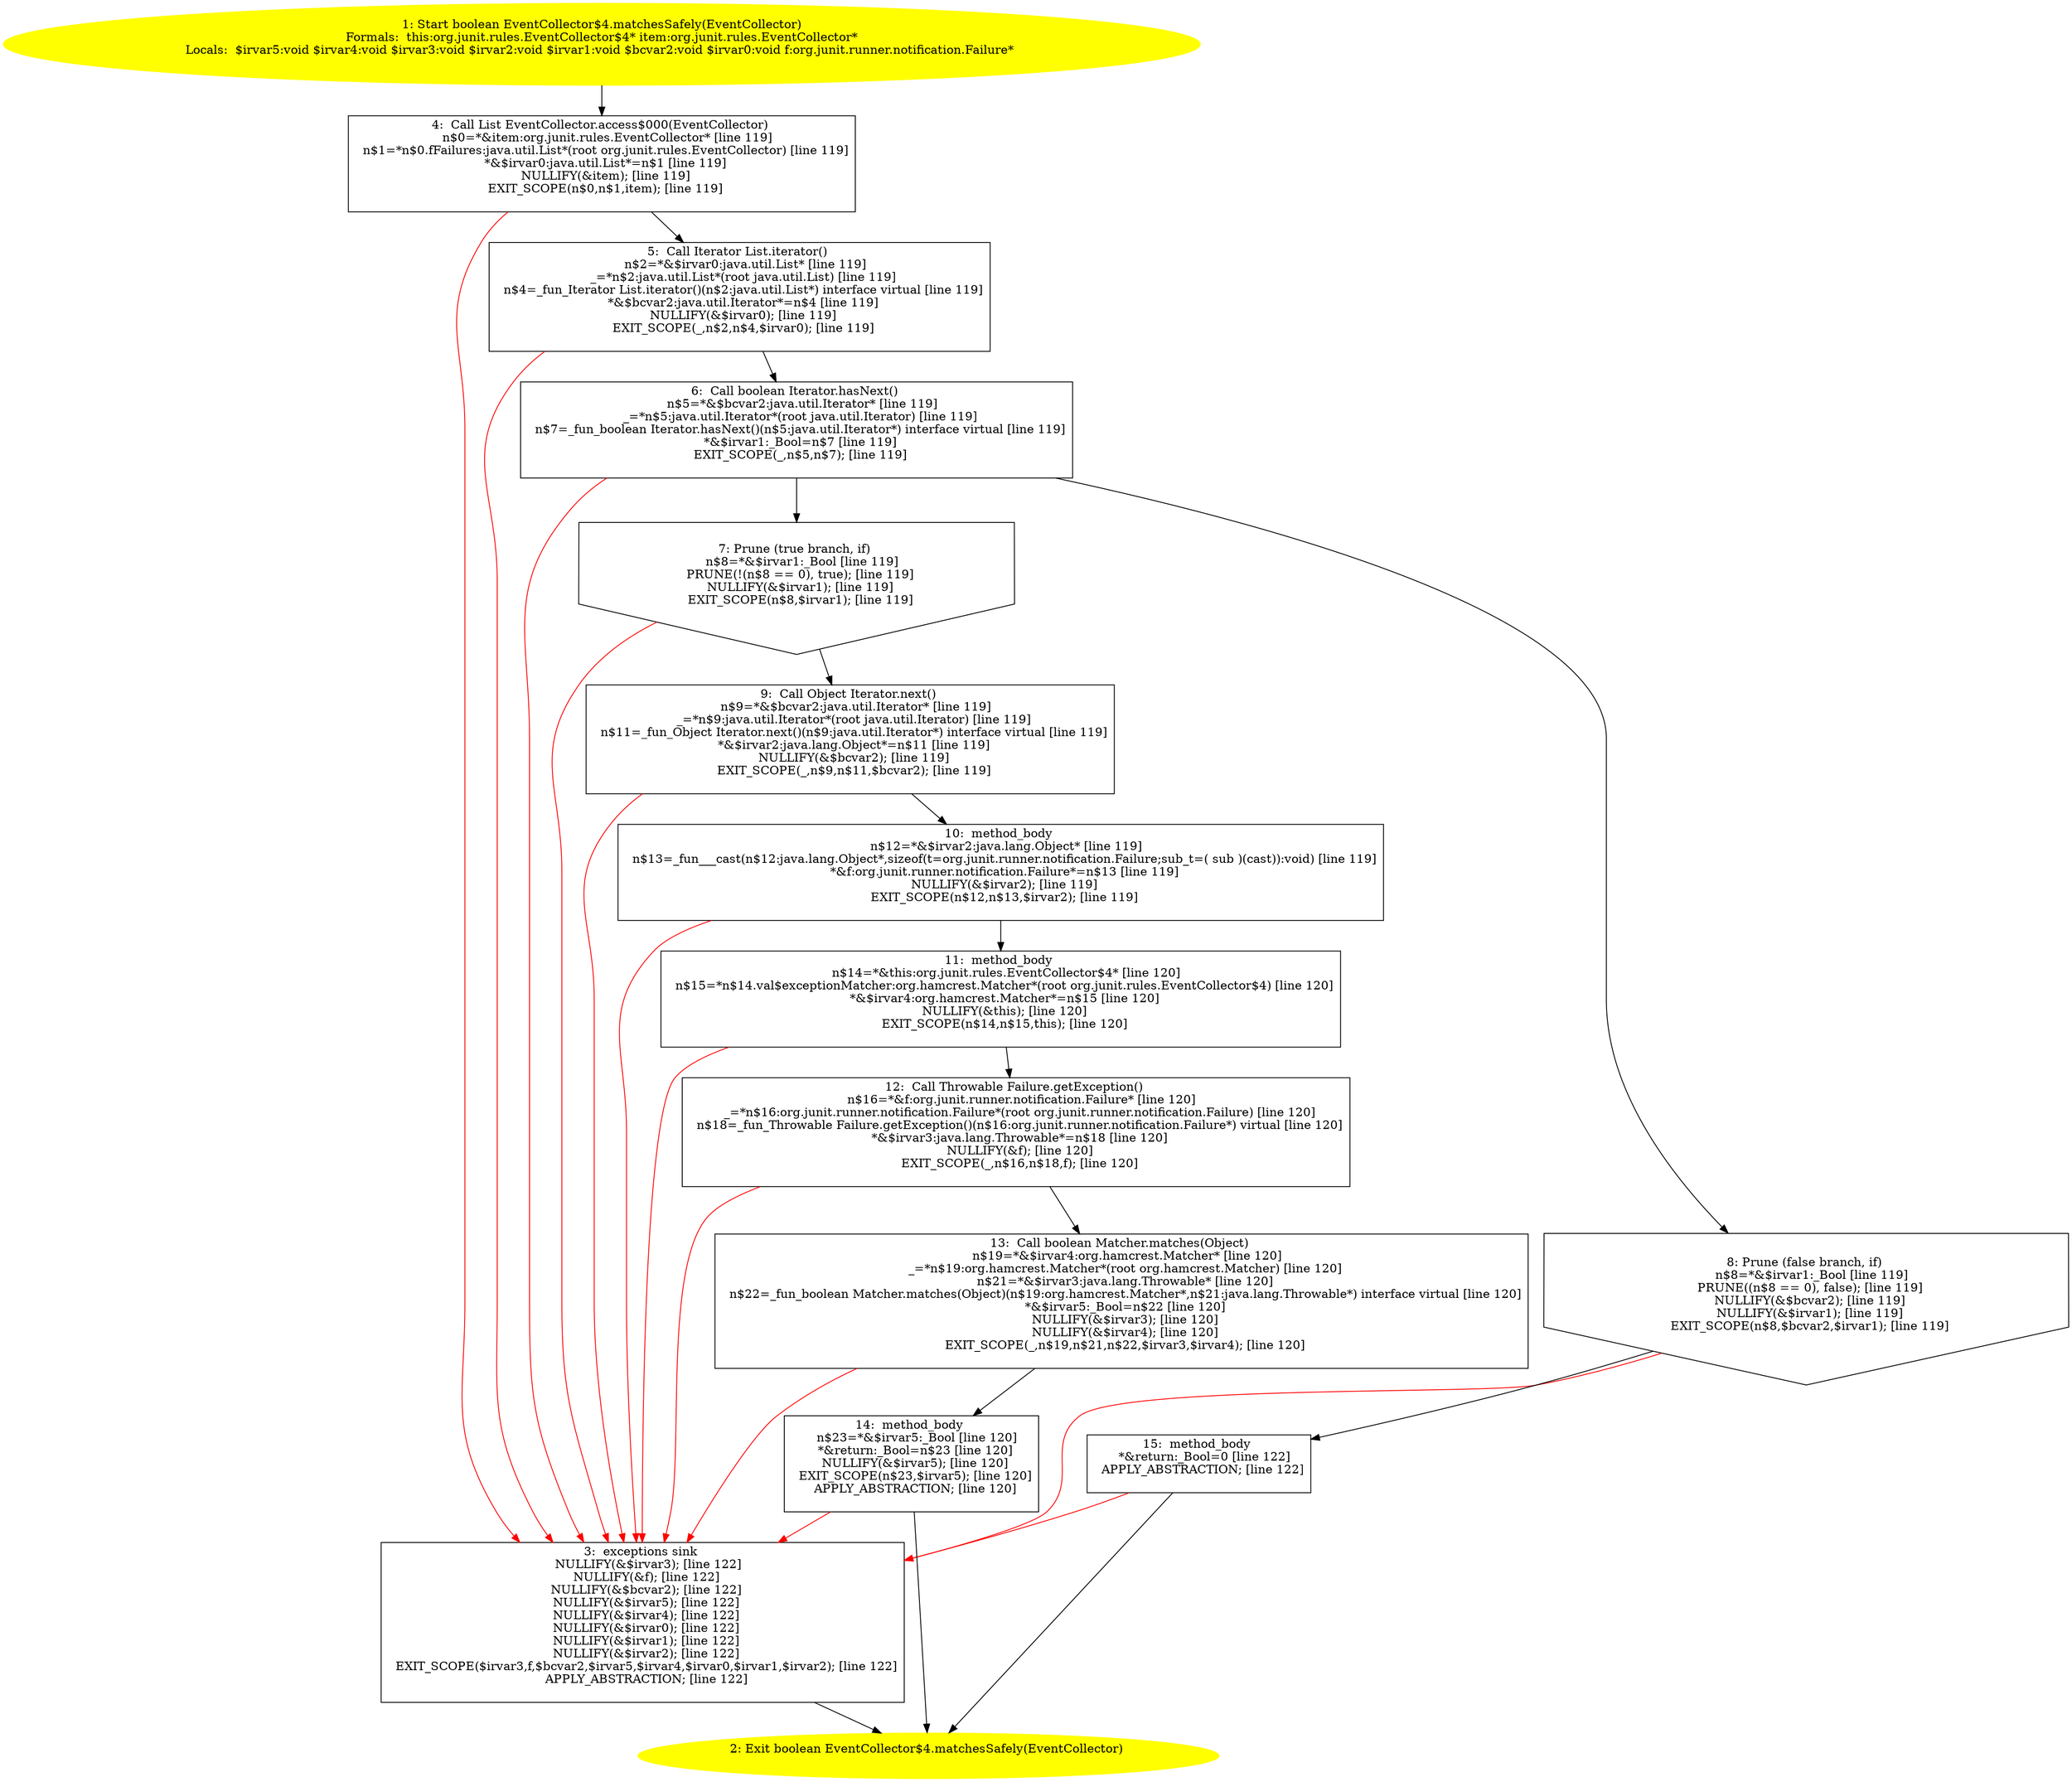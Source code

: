 /* @generated */
digraph cfg {
"org.junit.rules.EventCollector$4.matchesSafely(org.junit.rules.EventCollector):boolean.0492cde95a45a5378f8d34f9f30187ae_1" [label="1: Start boolean EventCollector$4.matchesSafely(EventCollector)\nFormals:  this:org.junit.rules.EventCollector$4* item:org.junit.rules.EventCollector*\nLocals:  $irvar5:void $irvar4:void $irvar3:void $irvar2:void $irvar1:void $bcvar2:void $irvar0:void f:org.junit.runner.notification.Failure* \n  " color=yellow style=filled]
	

	 "org.junit.rules.EventCollector$4.matchesSafely(org.junit.rules.EventCollector):boolean.0492cde95a45a5378f8d34f9f30187ae_1" -> "org.junit.rules.EventCollector$4.matchesSafely(org.junit.rules.EventCollector):boolean.0492cde95a45a5378f8d34f9f30187ae_4" ;
"org.junit.rules.EventCollector$4.matchesSafely(org.junit.rules.EventCollector):boolean.0492cde95a45a5378f8d34f9f30187ae_2" [label="2: Exit boolean EventCollector$4.matchesSafely(EventCollector) \n  " color=yellow style=filled]
	

"org.junit.rules.EventCollector$4.matchesSafely(org.junit.rules.EventCollector):boolean.0492cde95a45a5378f8d34f9f30187ae_3" [label="3:  exceptions sink \n   NULLIFY(&$irvar3); [line 122]\n  NULLIFY(&f); [line 122]\n  NULLIFY(&$bcvar2); [line 122]\n  NULLIFY(&$irvar5); [line 122]\n  NULLIFY(&$irvar4); [line 122]\n  NULLIFY(&$irvar0); [line 122]\n  NULLIFY(&$irvar1); [line 122]\n  NULLIFY(&$irvar2); [line 122]\n  EXIT_SCOPE($irvar3,f,$bcvar2,$irvar5,$irvar4,$irvar0,$irvar1,$irvar2); [line 122]\n  APPLY_ABSTRACTION; [line 122]\n " shape="box"]
	

	 "org.junit.rules.EventCollector$4.matchesSafely(org.junit.rules.EventCollector):boolean.0492cde95a45a5378f8d34f9f30187ae_3" -> "org.junit.rules.EventCollector$4.matchesSafely(org.junit.rules.EventCollector):boolean.0492cde95a45a5378f8d34f9f30187ae_2" ;
"org.junit.rules.EventCollector$4.matchesSafely(org.junit.rules.EventCollector):boolean.0492cde95a45a5378f8d34f9f30187ae_4" [label="4:  Call List EventCollector.access$000(EventCollector) \n   n$0=*&item:org.junit.rules.EventCollector* [line 119]\n  n$1=*n$0.fFailures:java.util.List*(root org.junit.rules.EventCollector) [line 119]\n  *&$irvar0:java.util.List*=n$1 [line 119]\n  NULLIFY(&item); [line 119]\n  EXIT_SCOPE(n$0,n$1,item); [line 119]\n " shape="box"]
	

	 "org.junit.rules.EventCollector$4.matchesSafely(org.junit.rules.EventCollector):boolean.0492cde95a45a5378f8d34f9f30187ae_4" -> "org.junit.rules.EventCollector$4.matchesSafely(org.junit.rules.EventCollector):boolean.0492cde95a45a5378f8d34f9f30187ae_5" ;
	 "org.junit.rules.EventCollector$4.matchesSafely(org.junit.rules.EventCollector):boolean.0492cde95a45a5378f8d34f9f30187ae_4" -> "org.junit.rules.EventCollector$4.matchesSafely(org.junit.rules.EventCollector):boolean.0492cde95a45a5378f8d34f9f30187ae_3" [color="red" ];
"org.junit.rules.EventCollector$4.matchesSafely(org.junit.rules.EventCollector):boolean.0492cde95a45a5378f8d34f9f30187ae_5" [label="5:  Call Iterator List.iterator() \n   n$2=*&$irvar0:java.util.List* [line 119]\n  _=*n$2:java.util.List*(root java.util.List) [line 119]\n  n$4=_fun_Iterator List.iterator()(n$2:java.util.List*) interface virtual [line 119]\n  *&$bcvar2:java.util.Iterator*=n$4 [line 119]\n  NULLIFY(&$irvar0); [line 119]\n  EXIT_SCOPE(_,n$2,n$4,$irvar0); [line 119]\n " shape="box"]
	

	 "org.junit.rules.EventCollector$4.matchesSafely(org.junit.rules.EventCollector):boolean.0492cde95a45a5378f8d34f9f30187ae_5" -> "org.junit.rules.EventCollector$4.matchesSafely(org.junit.rules.EventCollector):boolean.0492cde95a45a5378f8d34f9f30187ae_6" ;
	 "org.junit.rules.EventCollector$4.matchesSafely(org.junit.rules.EventCollector):boolean.0492cde95a45a5378f8d34f9f30187ae_5" -> "org.junit.rules.EventCollector$4.matchesSafely(org.junit.rules.EventCollector):boolean.0492cde95a45a5378f8d34f9f30187ae_3" [color="red" ];
"org.junit.rules.EventCollector$4.matchesSafely(org.junit.rules.EventCollector):boolean.0492cde95a45a5378f8d34f9f30187ae_6" [label="6:  Call boolean Iterator.hasNext() \n   n$5=*&$bcvar2:java.util.Iterator* [line 119]\n  _=*n$5:java.util.Iterator*(root java.util.Iterator) [line 119]\n  n$7=_fun_boolean Iterator.hasNext()(n$5:java.util.Iterator*) interface virtual [line 119]\n  *&$irvar1:_Bool=n$7 [line 119]\n  EXIT_SCOPE(_,n$5,n$7); [line 119]\n " shape="box"]
	

	 "org.junit.rules.EventCollector$4.matchesSafely(org.junit.rules.EventCollector):boolean.0492cde95a45a5378f8d34f9f30187ae_6" -> "org.junit.rules.EventCollector$4.matchesSafely(org.junit.rules.EventCollector):boolean.0492cde95a45a5378f8d34f9f30187ae_7" ;
	 "org.junit.rules.EventCollector$4.matchesSafely(org.junit.rules.EventCollector):boolean.0492cde95a45a5378f8d34f9f30187ae_6" -> "org.junit.rules.EventCollector$4.matchesSafely(org.junit.rules.EventCollector):boolean.0492cde95a45a5378f8d34f9f30187ae_8" ;
	 "org.junit.rules.EventCollector$4.matchesSafely(org.junit.rules.EventCollector):boolean.0492cde95a45a5378f8d34f9f30187ae_6" -> "org.junit.rules.EventCollector$4.matchesSafely(org.junit.rules.EventCollector):boolean.0492cde95a45a5378f8d34f9f30187ae_3" [color="red" ];
"org.junit.rules.EventCollector$4.matchesSafely(org.junit.rules.EventCollector):boolean.0492cde95a45a5378f8d34f9f30187ae_7" [label="7: Prune (true branch, if) \n   n$8=*&$irvar1:_Bool [line 119]\n  PRUNE(!(n$8 == 0), true); [line 119]\n  NULLIFY(&$irvar1); [line 119]\n  EXIT_SCOPE(n$8,$irvar1); [line 119]\n " shape="invhouse"]
	

	 "org.junit.rules.EventCollector$4.matchesSafely(org.junit.rules.EventCollector):boolean.0492cde95a45a5378f8d34f9f30187ae_7" -> "org.junit.rules.EventCollector$4.matchesSafely(org.junit.rules.EventCollector):boolean.0492cde95a45a5378f8d34f9f30187ae_9" ;
	 "org.junit.rules.EventCollector$4.matchesSafely(org.junit.rules.EventCollector):boolean.0492cde95a45a5378f8d34f9f30187ae_7" -> "org.junit.rules.EventCollector$4.matchesSafely(org.junit.rules.EventCollector):boolean.0492cde95a45a5378f8d34f9f30187ae_3" [color="red" ];
"org.junit.rules.EventCollector$4.matchesSafely(org.junit.rules.EventCollector):boolean.0492cde95a45a5378f8d34f9f30187ae_8" [label="8: Prune (false branch, if) \n   n$8=*&$irvar1:_Bool [line 119]\n  PRUNE((n$8 == 0), false); [line 119]\n  NULLIFY(&$bcvar2); [line 119]\n  NULLIFY(&$irvar1); [line 119]\n  EXIT_SCOPE(n$8,$bcvar2,$irvar1); [line 119]\n " shape="invhouse"]
	

	 "org.junit.rules.EventCollector$4.matchesSafely(org.junit.rules.EventCollector):boolean.0492cde95a45a5378f8d34f9f30187ae_8" -> "org.junit.rules.EventCollector$4.matchesSafely(org.junit.rules.EventCollector):boolean.0492cde95a45a5378f8d34f9f30187ae_15" ;
	 "org.junit.rules.EventCollector$4.matchesSafely(org.junit.rules.EventCollector):boolean.0492cde95a45a5378f8d34f9f30187ae_8" -> "org.junit.rules.EventCollector$4.matchesSafely(org.junit.rules.EventCollector):boolean.0492cde95a45a5378f8d34f9f30187ae_3" [color="red" ];
"org.junit.rules.EventCollector$4.matchesSafely(org.junit.rules.EventCollector):boolean.0492cde95a45a5378f8d34f9f30187ae_9" [label="9:  Call Object Iterator.next() \n   n$9=*&$bcvar2:java.util.Iterator* [line 119]\n  _=*n$9:java.util.Iterator*(root java.util.Iterator) [line 119]\n  n$11=_fun_Object Iterator.next()(n$9:java.util.Iterator*) interface virtual [line 119]\n  *&$irvar2:java.lang.Object*=n$11 [line 119]\n  NULLIFY(&$bcvar2); [line 119]\n  EXIT_SCOPE(_,n$9,n$11,$bcvar2); [line 119]\n " shape="box"]
	

	 "org.junit.rules.EventCollector$4.matchesSafely(org.junit.rules.EventCollector):boolean.0492cde95a45a5378f8d34f9f30187ae_9" -> "org.junit.rules.EventCollector$4.matchesSafely(org.junit.rules.EventCollector):boolean.0492cde95a45a5378f8d34f9f30187ae_10" ;
	 "org.junit.rules.EventCollector$4.matchesSafely(org.junit.rules.EventCollector):boolean.0492cde95a45a5378f8d34f9f30187ae_9" -> "org.junit.rules.EventCollector$4.matchesSafely(org.junit.rules.EventCollector):boolean.0492cde95a45a5378f8d34f9f30187ae_3" [color="red" ];
"org.junit.rules.EventCollector$4.matchesSafely(org.junit.rules.EventCollector):boolean.0492cde95a45a5378f8d34f9f30187ae_10" [label="10:  method_body \n   n$12=*&$irvar2:java.lang.Object* [line 119]\n  n$13=_fun___cast(n$12:java.lang.Object*,sizeof(t=org.junit.runner.notification.Failure;sub_t=( sub )(cast)):void) [line 119]\n  *&f:org.junit.runner.notification.Failure*=n$13 [line 119]\n  NULLIFY(&$irvar2); [line 119]\n  EXIT_SCOPE(n$12,n$13,$irvar2); [line 119]\n " shape="box"]
	

	 "org.junit.rules.EventCollector$4.matchesSafely(org.junit.rules.EventCollector):boolean.0492cde95a45a5378f8d34f9f30187ae_10" -> "org.junit.rules.EventCollector$4.matchesSafely(org.junit.rules.EventCollector):boolean.0492cde95a45a5378f8d34f9f30187ae_11" ;
	 "org.junit.rules.EventCollector$4.matchesSafely(org.junit.rules.EventCollector):boolean.0492cde95a45a5378f8d34f9f30187ae_10" -> "org.junit.rules.EventCollector$4.matchesSafely(org.junit.rules.EventCollector):boolean.0492cde95a45a5378f8d34f9f30187ae_3" [color="red" ];
"org.junit.rules.EventCollector$4.matchesSafely(org.junit.rules.EventCollector):boolean.0492cde95a45a5378f8d34f9f30187ae_11" [label="11:  method_body \n   n$14=*&this:org.junit.rules.EventCollector$4* [line 120]\n  n$15=*n$14.val$exceptionMatcher:org.hamcrest.Matcher*(root org.junit.rules.EventCollector$4) [line 120]\n  *&$irvar4:org.hamcrest.Matcher*=n$15 [line 120]\n  NULLIFY(&this); [line 120]\n  EXIT_SCOPE(n$14,n$15,this); [line 120]\n " shape="box"]
	

	 "org.junit.rules.EventCollector$4.matchesSafely(org.junit.rules.EventCollector):boolean.0492cde95a45a5378f8d34f9f30187ae_11" -> "org.junit.rules.EventCollector$4.matchesSafely(org.junit.rules.EventCollector):boolean.0492cde95a45a5378f8d34f9f30187ae_12" ;
	 "org.junit.rules.EventCollector$4.matchesSafely(org.junit.rules.EventCollector):boolean.0492cde95a45a5378f8d34f9f30187ae_11" -> "org.junit.rules.EventCollector$4.matchesSafely(org.junit.rules.EventCollector):boolean.0492cde95a45a5378f8d34f9f30187ae_3" [color="red" ];
"org.junit.rules.EventCollector$4.matchesSafely(org.junit.rules.EventCollector):boolean.0492cde95a45a5378f8d34f9f30187ae_12" [label="12:  Call Throwable Failure.getException() \n   n$16=*&f:org.junit.runner.notification.Failure* [line 120]\n  _=*n$16:org.junit.runner.notification.Failure*(root org.junit.runner.notification.Failure) [line 120]\n  n$18=_fun_Throwable Failure.getException()(n$16:org.junit.runner.notification.Failure*) virtual [line 120]\n  *&$irvar3:java.lang.Throwable*=n$18 [line 120]\n  NULLIFY(&f); [line 120]\n  EXIT_SCOPE(_,n$16,n$18,f); [line 120]\n " shape="box"]
	

	 "org.junit.rules.EventCollector$4.matchesSafely(org.junit.rules.EventCollector):boolean.0492cde95a45a5378f8d34f9f30187ae_12" -> "org.junit.rules.EventCollector$4.matchesSafely(org.junit.rules.EventCollector):boolean.0492cde95a45a5378f8d34f9f30187ae_13" ;
	 "org.junit.rules.EventCollector$4.matchesSafely(org.junit.rules.EventCollector):boolean.0492cde95a45a5378f8d34f9f30187ae_12" -> "org.junit.rules.EventCollector$4.matchesSafely(org.junit.rules.EventCollector):boolean.0492cde95a45a5378f8d34f9f30187ae_3" [color="red" ];
"org.junit.rules.EventCollector$4.matchesSafely(org.junit.rules.EventCollector):boolean.0492cde95a45a5378f8d34f9f30187ae_13" [label="13:  Call boolean Matcher.matches(Object) \n   n$19=*&$irvar4:org.hamcrest.Matcher* [line 120]\n  _=*n$19:org.hamcrest.Matcher*(root org.hamcrest.Matcher) [line 120]\n  n$21=*&$irvar3:java.lang.Throwable* [line 120]\n  n$22=_fun_boolean Matcher.matches(Object)(n$19:org.hamcrest.Matcher*,n$21:java.lang.Throwable*) interface virtual [line 120]\n  *&$irvar5:_Bool=n$22 [line 120]\n  NULLIFY(&$irvar3); [line 120]\n  NULLIFY(&$irvar4); [line 120]\n  EXIT_SCOPE(_,n$19,n$21,n$22,$irvar3,$irvar4); [line 120]\n " shape="box"]
	

	 "org.junit.rules.EventCollector$4.matchesSafely(org.junit.rules.EventCollector):boolean.0492cde95a45a5378f8d34f9f30187ae_13" -> "org.junit.rules.EventCollector$4.matchesSafely(org.junit.rules.EventCollector):boolean.0492cde95a45a5378f8d34f9f30187ae_14" ;
	 "org.junit.rules.EventCollector$4.matchesSafely(org.junit.rules.EventCollector):boolean.0492cde95a45a5378f8d34f9f30187ae_13" -> "org.junit.rules.EventCollector$4.matchesSafely(org.junit.rules.EventCollector):boolean.0492cde95a45a5378f8d34f9f30187ae_3" [color="red" ];
"org.junit.rules.EventCollector$4.matchesSafely(org.junit.rules.EventCollector):boolean.0492cde95a45a5378f8d34f9f30187ae_14" [label="14:  method_body \n   n$23=*&$irvar5:_Bool [line 120]\n  *&return:_Bool=n$23 [line 120]\n  NULLIFY(&$irvar5); [line 120]\n  EXIT_SCOPE(n$23,$irvar5); [line 120]\n  APPLY_ABSTRACTION; [line 120]\n " shape="box"]
	

	 "org.junit.rules.EventCollector$4.matchesSafely(org.junit.rules.EventCollector):boolean.0492cde95a45a5378f8d34f9f30187ae_14" -> "org.junit.rules.EventCollector$4.matchesSafely(org.junit.rules.EventCollector):boolean.0492cde95a45a5378f8d34f9f30187ae_2" ;
	 "org.junit.rules.EventCollector$4.matchesSafely(org.junit.rules.EventCollector):boolean.0492cde95a45a5378f8d34f9f30187ae_14" -> "org.junit.rules.EventCollector$4.matchesSafely(org.junit.rules.EventCollector):boolean.0492cde95a45a5378f8d34f9f30187ae_3" [color="red" ];
"org.junit.rules.EventCollector$4.matchesSafely(org.junit.rules.EventCollector):boolean.0492cde95a45a5378f8d34f9f30187ae_15" [label="15:  method_body \n   *&return:_Bool=0 [line 122]\n  APPLY_ABSTRACTION; [line 122]\n " shape="box"]
	

	 "org.junit.rules.EventCollector$4.matchesSafely(org.junit.rules.EventCollector):boolean.0492cde95a45a5378f8d34f9f30187ae_15" -> "org.junit.rules.EventCollector$4.matchesSafely(org.junit.rules.EventCollector):boolean.0492cde95a45a5378f8d34f9f30187ae_2" ;
	 "org.junit.rules.EventCollector$4.matchesSafely(org.junit.rules.EventCollector):boolean.0492cde95a45a5378f8d34f9f30187ae_15" -> "org.junit.rules.EventCollector$4.matchesSafely(org.junit.rules.EventCollector):boolean.0492cde95a45a5378f8d34f9f30187ae_3" [color="red" ];
}
